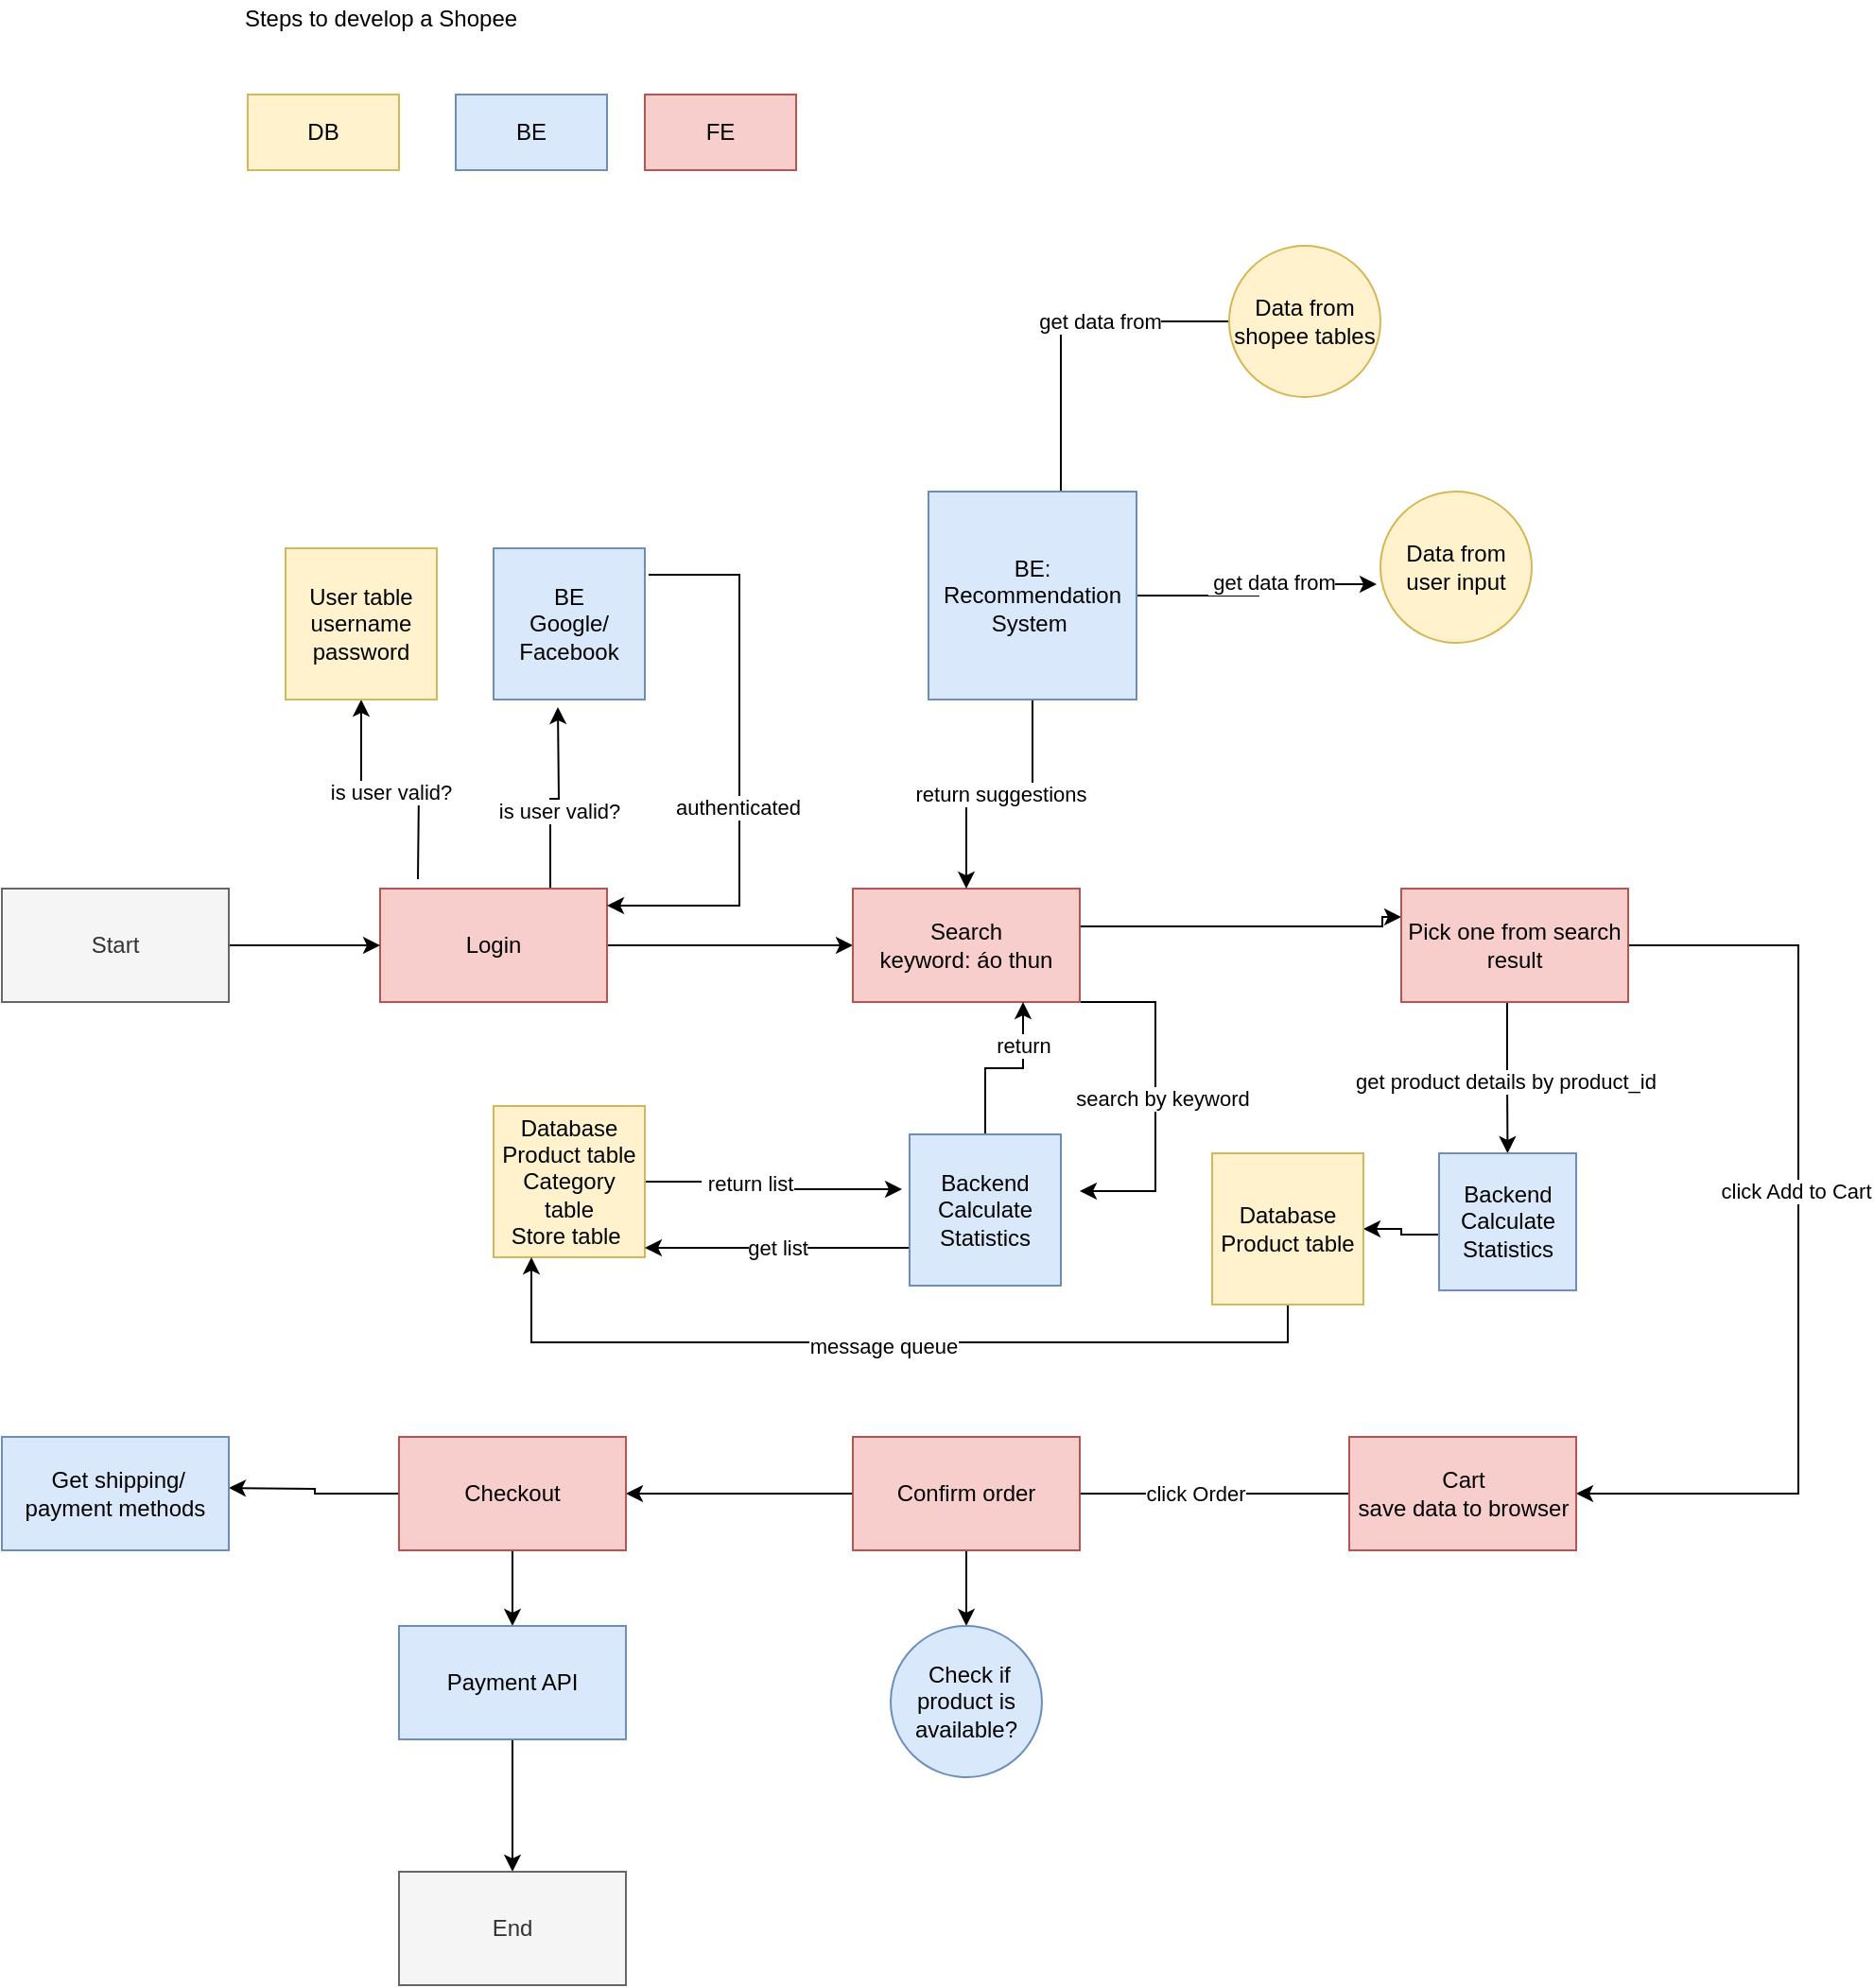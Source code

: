 <mxfile version="14.7.3" type="github">
  <diagram id="7iMw0hYmV0MJd6Qoye5y" name="Page-1">
    <mxGraphModel dx="1615" dy="512" grid="1" gridSize="10" guides="1" tooltips="1" connect="1" arrows="1" fold="1" page="1" pageScale="1" pageWidth="827" pageHeight="1169" math="0" shadow="0">
      <root>
        <mxCell id="0" />
        <mxCell id="1" parent="0" />
        <mxCell id="0C-DFv6Ld-CoctSqXfZt-10" value="Steps to develop a Shopee" style="text;html=1;align=center;verticalAlign=middle;resizable=0;points=[];autosize=1;strokeColor=none;" parent="1" vertex="1">
          <mxGeometry x="70" width="160" height="20" as="geometry" />
        </mxCell>
        <mxCell id="ZOVk0RFdX2ncdKbfWHpo-8" style="edgeStyle=orthogonalEdgeStyle;rounded=0;orthogonalLoop=1;jettySize=auto;html=1;entryX=0;entryY=0.5;entryDx=0;entryDy=0;" edge="1" parent="1" source="ZOVk0RFdX2ncdKbfWHpo-7" target="ZOVk0RFdX2ncdKbfWHpo-9">
          <mxGeometry relative="1" as="geometry">
            <mxPoint x="360" y="500" as="targetPoint" />
          </mxGeometry>
        </mxCell>
        <mxCell id="ZOVk0RFdX2ncdKbfWHpo-24" style="edgeStyle=orthogonalEdgeStyle;rounded=0;orthogonalLoop=1;jettySize=auto;html=1;entryX=0.5;entryY=1;entryDx=0;entryDy=0;exitX=0;exitY=0.25;exitDx=0;exitDy=0;" edge="1" parent="1" target="ZOVk0RFdX2ncdKbfWHpo-21">
          <mxGeometry relative="1" as="geometry">
            <mxPoint x="170" y="465" as="sourcePoint" />
          </mxGeometry>
        </mxCell>
        <mxCell id="ZOVk0RFdX2ncdKbfWHpo-28" value="&amp;nbsp;is user valid?" style="edgeLabel;html=1;align=center;verticalAlign=middle;resizable=0;points=[];" vertex="1" connectable="0" parent="ZOVk0RFdX2ncdKbfWHpo-24">
          <mxGeometry x="0.024" y="1" relative="1" as="geometry">
            <mxPoint as="offset" />
          </mxGeometry>
        </mxCell>
        <mxCell id="ZOVk0RFdX2ncdKbfWHpo-25" style="edgeStyle=orthogonalEdgeStyle;rounded=0;orthogonalLoop=1;jettySize=auto;html=1;exitX=0.75;exitY=0;exitDx=0;exitDy=0;" edge="1" parent="1" source="ZOVk0RFdX2ncdKbfWHpo-7">
          <mxGeometry relative="1" as="geometry">
            <mxPoint x="244" y="374" as="targetPoint" />
          </mxGeometry>
        </mxCell>
        <mxCell id="ZOVk0RFdX2ncdKbfWHpo-29" value="&amp;nbsp;is user valid?" style="edgeLabel;html=1;align=center;verticalAlign=middle;resizable=0;points=[];" vertex="1" connectable="0" parent="ZOVk0RFdX2ncdKbfWHpo-25">
          <mxGeometry x="-0.18" y="-3" relative="1" as="geometry">
            <mxPoint as="offset" />
          </mxGeometry>
        </mxCell>
        <mxCell id="ZOVk0RFdX2ncdKbfWHpo-7" value="Login" style="rounded=0;whiteSpace=wrap;html=1;fillColor=#f8cecc;strokeColor=#b85450;" vertex="1" parent="1">
          <mxGeometry x="150" y="470" width="120" height="60" as="geometry" />
        </mxCell>
        <mxCell id="ZOVk0RFdX2ncdKbfWHpo-10" style="edgeStyle=orthogonalEdgeStyle;rounded=0;orthogonalLoop=1;jettySize=auto;html=1;entryX=0;entryY=0.25;entryDx=0;entryDy=0;" edge="1" parent="1" source="ZOVk0RFdX2ncdKbfWHpo-9" target="ZOVk0RFdX2ncdKbfWHpo-11">
          <mxGeometry relative="1" as="geometry">
            <mxPoint x="550" y="500" as="targetPoint" />
            <Array as="points">
              <mxPoint x="680" y="490" />
              <mxPoint x="680" y="485" />
            </Array>
          </mxGeometry>
        </mxCell>
        <mxCell id="ZOVk0RFdX2ncdKbfWHpo-39" style="edgeStyle=orthogonalEdgeStyle;rounded=0;orthogonalLoop=1;jettySize=auto;html=1;exitX=1;exitY=0.75;exitDx=0;exitDy=0;" edge="1" parent="1" source="ZOVk0RFdX2ncdKbfWHpo-9">
          <mxGeometry relative="1" as="geometry">
            <mxPoint x="520" y="630" as="targetPoint" />
            <Array as="points">
              <mxPoint x="520" y="530" />
              <mxPoint x="560" y="530" />
            </Array>
          </mxGeometry>
        </mxCell>
        <mxCell id="ZOVk0RFdX2ncdKbfWHpo-50" value="&amp;nbsp;search by keyword" style="edgeLabel;html=1;align=center;verticalAlign=middle;resizable=0;points=[];" vertex="1" connectable="0" parent="ZOVk0RFdX2ncdKbfWHpo-39">
          <mxGeometry x="0.087" y="2" relative="1" as="geometry">
            <mxPoint as="offset" />
          </mxGeometry>
        </mxCell>
        <mxCell id="ZOVk0RFdX2ncdKbfWHpo-9" value="Search&lt;br&gt;keyword: áo thun" style="rounded=0;whiteSpace=wrap;html=1;fillColor=#f8cecc;strokeColor=#b85450;" vertex="1" parent="1">
          <mxGeometry x="400" y="470" width="120" height="60" as="geometry" />
        </mxCell>
        <mxCell id="ZOVk0RFdX2ncdKbfWHpo-12" style="edgeStyle=orthogonalEdgeStyle;rounded=0;orthogonalLoop=1;jettySize=auto;html=1;entryX=0.5;entryY=0;entryDx=0;entryDy=0;" edge="1" parent="1" source="ZOVk0RFdX2ncdKbfWHpo-11" target="ZOVk0RFdX2ncdKbfWHpo-52">
          <mxGeometry relative="1" as="geometry">
            <mxPoint x="720" y="610" as="targetPoint" />
            <Array as="points">
              <mxPoint x="746" y="570" />
              <mxPoint x="746" y="570" />
            </Array>
          </mxGeometry>
        </mxCell>
        <mxCell id="ZOVk0RFdX2ncdKbfWHpo-51" value="get product details by product_id" style="edgeLabel;html=1;align=center;verticalAlign=middle;resizable=0;points=[];" vertex="1" connectable="0" parent="ZOVk0RFdX2ncdKbfWHpo-12">
          <mxGeometry x="0.034" y="-1" relative="1" as="geometry">
            <mxPoint as="offset" />
          </mxGeometry>
        </mxCell>
        <mxCell id="ZOVk0RFdX2ncdKbfWHpo-58" style="edgeStyle=orthogonalEdgeStyle;rounded=0;orthogonalLoop=1;jettySize=auto;html=1;entryX=1;entryY=0.5;entryDx=0;entryDy=0;" edge="1" parent="1" source="ZOVk0RFdX2ncdKbfWHpo-11" target="ZOVk0RFdX2ncdKbfWHpo-13">
          <mxGeometry relative="1" as="geometry">
            <Array as="points">
              <mxPoint x="900" y="500" />
              <mxPoint x="900" y="790" />
            </Array>
          </mxGeometry>
        </mxCell>
        <mxCell id="ZOVk0RFdX2ncdKbfWHpo-59" value="&amp;nbsp;click Add to Cart" style="edgeLabel;html=1;align=center;verticalAlign=middle;resizable=0;points=[];" vertex="1" connectable="0" parent="ZOVk0RFdX2ncdKbfWHpo-58">
          <mxGeometry x="-0.116" y="-3" relative="1" as="geometry">
            <mxPoint as="offset" />
          </mxGeometry>
        </mxCell>
        <mxCell id="ZOVk0RFdX2ncdKbfWHpo-11" value="Pick one from search result" style="rounded=0;whiteSpace=wrap;html=1;fillColor=#f8cecc;strokeColor=#b85450;" vertex="1" parent="1">
          <mxGeometry x="690" y="470" width="120" height="60" as="geometry" />
        </mxCell>
        <mxCell id="ZOVk0RFdX2ncdKbfWHpo-14" style="edgeStyle=orthogonalEdgeStyle;rounded=0;orthogonalLoop=1;jettySize=auto;html=1;" edge="1" parent="1" source="ZOVk0RFdX2ncdKbfWHpo-13">
          <mxGeometry relative="1" as="geometry">
            <mxPoint x="457.5" y="790" as="targetPoint" />
          </mxGeometry>
        </mxCell>
        <mxCell id="ZOVk0RFdX2ncdKbfWHpo-60" value="click Order" style="edgeLabel;html=1;align=center;verticalAlign=middle;resizable=0;points=[];" vertex="1" connectable="0" parent="ZOVk0RFdX2ncdKbfWHpo-14">
          <mxGeometry x="-0.195" relative="1" as="geometry">
            <mxPoint x="1" as="offset" />
          </mxGeometry>
        </mxCell>
        <mxCell id="ZOVk0RFdX2ncdKbfWHpo-13" value="Cart&lt;br&gt;save data to browser" style="rounded=0;whiteSpace=wrap;html=1;fillColor=#f8cecc;strokeColor=#b85450;" vertex="1" parent="1">
          <mxGeometry x="662.5" y="760" width="120" height="60" as="geometry" />
        </mxCell>
        <mxCell id="ZOVk0RFdX2ncdKbfWHpo-64" style="edgeStyle=orthogonalEdgeStyle;rounded=0;orthogonalLoop=1;jettySize=auto;html=1;" edge="1" parent="1" source="ZOVk0RFdX2ncdKbfWHpo-15" target="ZOVk0RFdX2ncdKbfWHpo-65">
          <mxGeometry relative="1" as="geometry">
            <mxPoint x="460" y="920" as="targetPoint" />
          </mxGeometry>
        </mxCell>
        <mxCell id="ZOVk0RFdX2ncdKbfWHpo-70" style="edgeStyle=orthogonalEdgeStyle;rounded=0;orthogonalLoop=1;jettySize=auto;html=1;" edge="1" parent="1" source="ZOVk0RFdX2ncdKbfWHpo-15" target="ZOVk0RFdX2ncdKbfWHpo-16">
          <mxGeometry relative="1" as="geometry" />
        </mxCell>
        <mxCell id="ZOVk0RFdX2ncdKbfWHpo-15" value="Confirm order" style="rounded=0;whiteSpace=wrap;html=1;fillColor=#f8cecc;strokeColor=#b85450;" vertex="1" parent="1">
          <mxGeometry x="400" y="760" width="120" height="60" as="geometry" />
        </mxCell>
        <mxCell id="ZOVk0RFdX2ncdKbfWHpo-18" style="edgeStyle=orthogonalEdgeStyle;rounded=0;orthogonalLoop=1;jettySize=auto;html=1;entryX=0.5;entryY=0;entryDx=0;entryDy=0;exitX=0.5;exitY=1;exitDx=0;exitDy=0;" edge="1" parent="1" source="ZOVk0RFdX2ncdKbfWHpo-68" target="ZOVk0RFdX2ncdKbfWHpo-19">
          <mxGeometry relative="1" as="geometry">
            <mxPoint x="197.5" y="865" as="targetPoint" />
          </mxGeometry>
        </mxCell>
        <mxCell id="ZOVk0RFdX2ncdKbfWHpo-63" style="edgeStyle=orthogonalEdgeStyle;rounded=0;orthogonalLoop=1;jettySize=auto;html=1;exitX=0;exitY=0.5;exitDx=0;exitDy=0;" edge="1" parent="1" source="ZOVk0RFdX2ncdKbfWHpo-16">
          <mxGeometry relative="1" as="geometry">
            <mxPoint x="70" y="787" as="targetPoint" />
          </mxGeometry>
        </mxCell>
        <mxCell id="ZOVk0RFdX2ncdKbfWHpo-71" style="edgeStyle=orthogonalEdgeStyle;rounded=0;orthogonalLoop=1;jettySize=auto;html=1;exitX=0.5;exitY=1;exitDx=0;exitDy=0;entryX=0.5;entryY=0;entryDx=0;entryDy=0;" edge="1" parent="1" source="ZOVk0RFdX2ncdKbfWHpo-16" target="ZOVk0RFdX2ncdKbfWHpo-68">
          <mxGeometry relative="1" as="geometry" />
        </mxCell>
        <mxCell id="ZOVk0RFdX2ncdKbfWHpo-16" value="Checkout" style="rounded=0;whiteSpace=wrap;html=1;fillColor=#f8cecc;strokeColor=#b85450;" vertex="1" parent="1">
          <mxGeometry x="160" y="760" width="120" height="60" as="geometry" />
        </mxCell>
        <mxCell id="ZOVk0RFdX2ncdKbfWHpo-19" value="&amp;nbsp;End&amp;nbsp;" style="rounded=0;whiteSpace=wrap;html=1;fillColor=#f5f5f5;strokeColor=#666666;fontColor=#333333;" vertex="1" parent="1">
          <mxGeometry x="160" y="990" width="120" height="60" as="geometry" />
        </mxCell>
        <mxCell id="ZOVk0RFdX2ncdKbfWHpo-21" value="User table&lt;br&gt;username&lt;br&gt;password" style="whiteSpace=wrap;html=1;aspect=fixed;fillColor=#fff2cc;strokeColor=#d6b656;" vertex="1" parent="1">
          <mxGeometry x="100" y="290" width="80" height="80" as="geometry" />
        </mxCell>
        <mxCell id="ZOVk0RFdX2ncdKbfWHpo-26" style="edgeStyle=orthogonalEdgeStyle;rounded=0;orthogonalLoop=1;jettySize=auto;html=1;entryX=1;entryY=0.15;entryDx=0;entryDy=0;entryPerimeter=0;exitX=1.025;exitY=0.175;exitDx=0;exitDy=0;exitPerimeter=0;" edge="1" parent="1" source="ZOVk0RFdX2ncdKbfWHpo-22" target="ZOVk0RFdX2ncdKbfWHpo-7">
          <mxGeometry relative="1" as="geometry">
            <Array as="points">
              <mxPoint x="340" y="304" />
              <mxPoint x="340" y="479" />
            </Array>
          </mxGeometry>
        </mxCell>
        <mxCell id="ZOVk0RFdX2ncdKbfWHpo-27" value="authenticated" style="edgeLabel;html=1;align=center;verticalAlign=middle;resizable=0;points=[];" vertex="1" connectable="0" parent="ZOVk0RFdX2ncdKbfWHpo-26">
          <mxGeometry x="0.168" y="-1" relative="1" as="geometry">
            <mxPoint as="offset" />
          </mxGeometry>
        </mxCell>
        <mxCell id="ZOVk0RFdX2ncdKbfWHpo-22" value="BE&lt;br&gt;Google/ Facebook" style="whiteSpace=wrap;html=1;aspect=fixed;fillColor=#dae8fc;strokeColor=#6c8ebf;" vertex="1" parent="1">
          <mxGeometry x="210" y="290" width="80" height="80" as="geometry" />
        </mxCell>
        <mxCell id="ZOVk0RFdX2ncdKbfWHpo-31" style="edgeStyle=orthogonalEdgeStyle;rounded=0;orthogonalLoop=1;jettySize=auto;html=1;" edge="1" parent="1" source="ZOVk0RFdX2ncdKbfWHpo-30">
          <mxGeometry relative="1" as="geometry">
            <mxPoint x="610" y="170" as="targetPoint" />
            <Array as="points">
              <mxPoint x="510" y="170" />
            </Array>
          </mxGeometry>
        </mxCell>
        <mxCell id="ZOVk0RFdX2ncdKbfWHpo-35" value="&amp;nbsp;get data from" style="edgeLabel;html=1;align=center;verticalAlign=middle;resizable=0;points=[];" vertex="1" connectable="0" parent="ZOVk0RFdX2ncdKbfWHpo-31">
          <mxGeometry x="0.148" relative="1" as="geometry">
            <mxPoint as="offset" />
          </mxGeometry>
        </mxCell>
        <mxCell id="ZOVk0RFdX2ncdKbfWHpo-33" style="edgeStyle=orthogonalEdgeStyle;rounded=0;orthogonalLoop=1;jettySize=auto;html=1;entryX=-0.025;entryY=0.613;entryDx=0;entryDy=0;entryPerimeter=0;" edge="1" parent="1" source="ZOVk0RFdX2ncdKbfWHpo-30" target="ZOVk0RFdX2ncdKbfWHpo-34">
          <mxGeometry relative="1" as="geometry">
            <mxPoint x="590" y="160" as="targetPoint" />
          </mxGeometry>
        </mxCell>
        <mxCell id="ZOVk0RFdX2ncdKbfWHpo-36" value="&amp;nbsp;get data from" style="edgeLabel;html=1;align=center;verticalAlign=middle;resizable=0;points=[];" vertex="1" connectable="0" parent="ZOVk0RFdX2ncdKbfWHpo-33">
          <mxGeometry x="0.149" y="1" relative="1" as="geometry">
            <mxPoint as="offset" />
          </mxGeometry>
        </mxCell>
        <mxCell id="ZOVk0RFdX2ncdKbfWHpo-37" value="return suggestions" style="edgeStyle=orthogonalEdgeStyle;rounded=0;orthogonalLoop=1;jettySize=auto;html=1;" edge="1" parent="1" source="ZOVk0RFdX2ncdKbfWHpo-30" target="ZOVk0RFdX2ncdKbfWHpo-9">
          <mxGeometry relative="1" as="geometry" />
        </mxCell>
        <mxCell id="ZOVk0RFdX2ncdKbfWHpo-30" value="BE:&lt;br&gt;Recommendation System&amp;nbsp;" style="whiteSpace=wrap;html=1;aspect=fixed;fillColor=#dae8fc;strokeColor=#6c8ebf;" vertex="1" parent="1">
          <mxGeometry x="440" y="260" width="110" height="110" as="geometry" />
        </mxCell>
        <mxCell id="ZOVk0RFdX2ncdKbfWHpo-32" value="Data from shopee tables" style="ellipse;whiteSpace=wrap;html=1;aspect=fixed;fillColor=#fff2cc;strokeColor=#d6b656;" vertex="1" parent="1">
          <mxGeometry x="599" y="130" width="80" height="80" as="geometry" />
        </mxCell>
        <mxCell id="ZOVk0RFdX2ncdKbfWHpo-34" value="Data from user input" style="ellipse;whiteSpace=wrap;html=1;aspect=fixed;fillColor=#fff2cc;strokeColor=#d6b656;" vertex="1" parent="1">
          <mxGeometry x="679" y="260" width="80" height="80" as="geometry" />
        </mxCell>
        <mxCell id="ZOVk0RFdX2ncdKbfWHpo-40" style="edgeStyle=orthogonalEdgeStyle;rounded=0;orthogonalLoop=1;jettySize=auto;html=1;entryX=-0.05;entryY=0.363;entryDx=0;entryDy=0;entryPerimeter=0;" edge="1" parent="1" source="ZOVk0RFdX2ncdKbfWHpo-38" target="ZOVk0RFdX2ncdKbfWHpo-41">
          <mxGeometry relative="1" as="geometry">
            <mxPoint x="490" y="630" as="targetPoint" />
          </mxGeometry>
        </mxCell>
        <mxCell id="ZOVk0RFdX2ncdKbfWHpo-49" value="&amp;nbsp;return list" style="edgeLabel;html=1;align=center;verticalAlign=middle;resizable=0;points=[];" vertex="1" connectable="0" parent="ZOVk0RFdX2ncdKbfWHpo-40">
          <mxGeometry x="-0.237" y="-1" relative="1" as="geometry">
            <mxPoint as="offset" />
          </mxGeometry>
        </mxCell>
        <mxCell id="ZOVk0RFdX2ncdKbfWHpo-38" value="Database&lt;br&gt;Product table&lt;br&gt;Category table&lt;br&gt;Store table&amp;nbsp;" style="whiteSpace=wrap;html=1;aspect=fixed;fillColor=#fff2cc;strokeColor=#d6b656;" vertex="1" parent="1">
          <mxGeometry x="210" y="585" width="80" height="80" as="geometry" />
        </mxCell>
        <mxCell id="ZOVk0RFdX2ncdKbfWHpo-42" style="edgeStyle=orthogonalEdgeStyle;rounded=0;orthogonalLoop=1;jettySize=auto;html=1;" edge="1" parent="1" source="ZOVk0RFdX2ncdKbfWHpo-41">
          <mxGeometry relative="1" as="geometry">
            <mxPoint x="490" y="530" as="targetPoint" />
            <Array as="points">
              <mxPoint x="470" y="565" />
              <mxPoint x="490" y="565" />
            </Array>
          </mxGeometry>
        </mxCell>
        <mxCell id="ZOVk0RFdX2ncdKbfWHpo-43" value="&amp;nbsp;return&amp;nbsp;" style="edgeLabel;html=1;align=center;verticalAlign=middle;resizable=0;points=[];" vertex="1" connectable="0" parent="ZOVk0RFdX2ncdKbfWHpo-42">
          <mxGeometry x="0.491" relative="1" as="geometry">
            <mxPoint as="offset" />
          </mxGeometry>
        </mxCell>
        <mxCell id="ZOVk0RFdX2ncdKbfWHpo-48" value="get list" style="edgeStyle=orthogonalEdgeStyle;rounded=0;orthogonalLoop=1;jettySize=auto;html=1;exitX=0;exitY=0.75;exitDx=0;exitDy=0;" edge="1" parent="1" source="ZOVk0RFdX2ncdKbfWHpo-41">
          <mxGeometry relative="1" as="geometry">
            <mxPoint x="290" y="660" as="targetPoint" />
            <Array as="points">
              <mxPoint x="330" y="660" />
            </Array>
          </mxGeometry>
        </mxCell>
        <mxCell id="ZOVk0RFdX2ncdKbfWHpo-41" value="Backend&lt;br&gt;Calculate Statistics" style="whiteSpace=wrap;html=1;aspect=fixed;fillColor=#dae8fc;strokeColor=#6c8ebf;" vertex="1" parent="1">
          <mxGeometry x="430" y="600" width="80" height="80" as="geometry" />
        </mxCell>
        <mxCell id="ZOVk0RFdX2ncdKbfWHpo-44" value="DB" style="whiteSpace=wrap;html=1;fillColor=#fff2cc;strokeColor=#d6b656;" vertex="1" parent="1">
          <mxGeometry x="80" y="50" width="80" height="40" as="geometry" />
        </mxCell>
        <mxCell id="ZOVk0RFdX2ncdKbfWHpo-45" value="BE" style="whiteSpace=wrap;html=1;fillColor=#dae8fc;strokeColor=#6c8ebf;" vertex="1" parent="1">
          <mxGeometry x="190" y="50" width="80" height="40" as="geometry" />
        </mxCell>
        <mxCell id="ZOVk0RFdX2ncdKbfWHpo-46" value="FE" style="whiteSpace=wrap;html=1;fillColor=#f8cecc;strokeColor=#b85450;" vertex="1" parent="1">
          <mxGeometry x="290" y="50" width="80" height="40" as="geometry" />
        </mxCell>
        <mxCell id="ZOVk0RFdX2ncdKbfWHpo-54" style="edgeStyle=orthogonalEdgeStyle;rounded=0;orthogonalLoop=1;jettySize=auto;html=1;entryX=1;entryY=0.5;entryDx=0;entryDy=0;exitX=0;exitY=0.593;exitDx=0;exitDy=0;exitPerimeter=0;" edge="1" parent="1" source="ZOVk0RFdX2ncdKbfWHpo-52" target="ZOVk0RFdX2ncdKbfWHpo-53">
          <mxGeometry relative="1" as="geometry" />
        </mxCell>
        <mxCell id="ZOVk0RFdX2ncdKbfWHpo-52" value="Backend&lt;br&gt;Calculate Statistics" style="whiteSpace=wrap;html=1;aspect=fixed;fillColor=#dae8fc;strokeColor=#6c8ebf;" vertex="1" parent="1">
          <mxGeometry x="710" y="610" width="72.5" height="72.5" as="geometry" />
        </mxCell>
        <mxCell id="ZOVk0RFdX2ncdKbfWHpo-56" style="edgeStyle=orthogonalEdgeStyle;rounded=0;orthogonalLoop=1;jettySize=auto;html=1;entryX=0.25;entryY=1;entryDx=0;entryDy=0;" edge="1" parent="1" source="ZOVk0RFdX2ncdKbfWHpo-53" target="ZOVk0RFdX2ncdKbfWHpo-38">
          <mxGeometry relative="1" as="geometry">
            <Array as="points">
              <mxPoint x="630" y="710" />
              <mxPoint x="230" y="710" />
            </Array>
          </mxGeometry>
        </mxCell>
        <mxCell id="ZOVk0RFdX2ncdKbfWHpo-57" value="message queue" style="edgeLabel;html=1;align=center;verticalAlign=middle;resizable=0;points=[];" vertex="1" connectable="0" parent="ZOVk0RFdX2ncdKbfWHpo-56">
          <mxGeometry x="0.006" y="2" relative="1" as="geometry">
            <mxPoint as="offset" />
          </mxGeometry>
        </mxCell>
        <mxCell id="ZOVk0RFdX2ncdKbfWHpo-53" value="Database&lt;br&gt;Product table" style="whiteSpace=wrap;html=1;aspect=fixed;fillColor=#fff2cc;strokeColor=#d6b656;" vertex="1" parent="1">
          <mxGeometry x="590" y="610" width="80" height="80" as="geometry" />
        </mxCell>
        <mxCell id="ZOVk0RFdX2ncdKbfWHpo-62" value="&amp;nbsp;Get shipping/ payment methods" style="rounded=0;whiteSpace=wrap;html=1;fillColor=#dae8fc;strokeColor=#6c8ebf;" vertex="1" parent="1">
          <mxGeometry x="-50" y="760" width="120" height="60" as="geometry" />
        </mxCell>
        <mxCell id="ZOVk0RFdX2ncdKbfWHpo-65" value="&amp;nbsp;Check if product is available?" style="ellipse;whiteSpace=wrap;html=1;aspect=fixed;fillColor=#dae8fc;strokeColor=#6c8ebf;" vertex="1" parent="1">
          <mxGeometry x="420" y="860" width="80" height="80" as="geometry" />
        </mxCell>
        <mxCell id="ZOVk0RFdX2ncdKbfWHpo-68" value="Payment API" style="rounded=0;whiteSpace=wrap;html=1;fillColor=#dae8fc;strokeColor=#6c8ebf;" vertex="1" parent="1">
          <mxGeometry x="160" y="860" width="120" height="60" as="geometry" />
        </mxCell>
        <mxCell id="ZOVk0RFdX2ncdKbfWHpo-74" style="edgeStyle=orthogonalEdgeStyle;rounded=0;orthogonalLoop=1;jettySize=auto;html=1;entryX=0;entryY=0.5;entryDx=0;entryDy=0;" edge="1" parent="1" source="ZOVk0RFdX2ncdKbfWHpo-73" target="ZOVk0RFdX2ncdKbfWHpo-7">
          <mxGeometry relative="1" as="geometry" />
        </mxCell>
        <mxCell id="ZOVk0RFdX2ncdKbfWHpo-73" value="Start" style="rounded=0;whiteSpace=wrap;html=1;fillColor=#f5f5f5;strokeColor=#666666;fontColor=#333333;" vertex="1" parent="1">
          <mxGeometry x="-50" y="470" width="120" height="60" as="geometry" />
        </mxCell>
      </root>
    </mxGraphModel>
  </diagram>
</mxfile>

